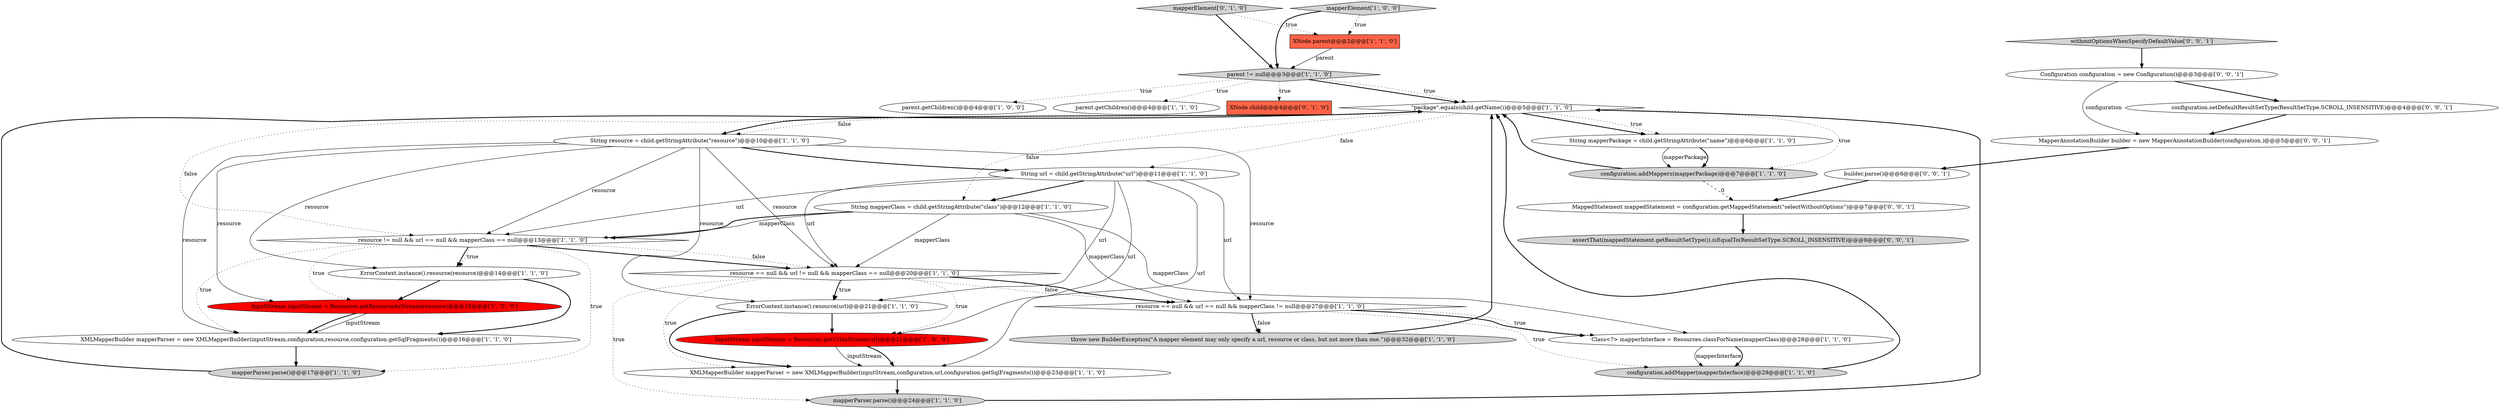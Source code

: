 digraph {
2 [style = filled, label = "mapperElement['1', '0', '0']", fillcolor = lightgray, shape = diamond image = "AAA0AAABBB1BBB"];
5 [style = filled, label = "configuration.addMapper(mapperInterface)@@@29@@@['1', '1', '0']", fillcolor = lightgray, shape = ellipse image = "AAA0AAABBB1BBB"];
9 [style = filled, label = "XNode parent@@@2@@@['1', '1', '0']", fillcolor = tomato, shape = box image = "AAA0AAABBB1BBB"];
33 [style = filled, label = "MapperAnnotationBuilder builder = new MapperAnnotationBuilder(configuration,)@@@5@@@['0', '0', '1']", fillcolor = white, shape = ellipse image = "AAA0AAABBB3BBB"];
7 [style = filled, label = "resource == null && url == null && mapperClass != null@@@27@@@['1', '1', '0']", fillcolor = white, shape = diamond image = "AAA0AAABBB1BBB"];
22 [style = filled, label = "parent != null@@@3@@@['1', '1', '0']", fillcolor = lightgray, shape = diamond image = "AAA0AAABBB1BBB"];
8 [style = filled, label = "parent.getChildren()@@@4@@@['1', '0', '0']", fillcolor = white, shape = ellipse image = "AAA0AAABBB1BBB"];
16 [style = filled, label = "Class<?> mapperInterface = Resources.classForName(mapperClass)@@@28@@@['1', '1', '0']", fillcolor = white, shape = ellipse image = "AAA0AAABBB1BBB"];
21 [style = filled, label = "ErrorContext.instance().resource(resource)@@@14@@@['1', '1', '0']", fillcolor = white, shape = ellipse image = "AAA0AAABBB1BBB"];
6 [style = filled, label = "resource != null && url == null && mapperClass == null@@@13@@@['1', '1', '0']", fillcolor = white, shape = diamond image = "AAA0AAABBB1BBB"];
12 [style = filled, label = "resource == null && url != null && mapperClass == null@@@20@@@['1', '1', '0']", fillcolor = white, shape = diamond image = "AAA0AAABBB1BBB"];
0 [style = filled, label = "String mapperPackage = child.getStringAttribute(\"name\")@@@6@@@['1', '1', '0']", fillcolor = white, shape = ellipse image = "AAA0AAABBB1BBB"];
18 [style = filled, label = "mapperParser.parse()@@@17@@@['1', '1', '0']", fillcolor = lightgray, shape = ellipse image = "AAA0AAABBB1BBB"];
31 [style = filled, label = "configuration.setDefaultResultSetType(ResultSetType.SCROLL_INSENSITIVE)@@@4@@@['0', '0', '1']", fillcolor = white, shape = ellipse image = "AAA0AAABBB3BBB"];
10 [style = filled, label = "parent.getChildren()@@@4@@@['1', '1', '0']", fillcolor = white, shape = ellipse image = "AAA0AAABBB1BBB"];
32 [style = filled, label = "Configuration configuration = new Configuration()@@@3@@@['0', '0', '1']", fillcolor = white, shape = ellipse image = "AAA0AAABBB3BBB"];
24 [style = filled, label = "ErrorContext.instance().resource(url)@@@21@@@['1', '1', '0']", fillcolor = white, shape = ellipse image = "AAA0AAABBB1BBB"];
17 [style = filled, label = "\"package\".equals(child.getName())@@@5@@@['1', '1', '0']", fillcolor = white, shape = diamond image = "AAA0AAABBB1BBB"];
15 [style = filled, label = "String url = child.getStringAttribute(\"url\")@@@11@@@['1', '1', '0']", fillcolor = white, shape = ellipse image = "AAA0AAABBB1BBB"];
20 [style = filled, label = "String mapperClass = child.getStringAttribute(\"class\")@@@12@@@['1', '1', '0']", fillcolor = white, shape = ellipse image = "AAA0AAABBB1BBB"];
26 [style = filled, label = "mapperElement['0', '1', '0']", fillcolor = lightgray, shape = diamond image = "AAA0AAABBB2BBB"];
1 [style = filled, label = "configuration.addMappers(mapperPackage)@@@7@@@['1', '1', '0']", fillcolor = lightgray, shape = ellipse image = "AAA0AAABBB1BBB"];
28 [style = filled, label = "withoutOptionsWhenSpecifyDefaultValue['0', '0', '1']", fillcolor = lightgray, shape = diamond image = "AAA0AAABBB3BBB"];
25 [style = filled, label = "XNode child@@@4@@@['0', '1', '0']", fillcolor = tomato, shape = box image = "AAA0AAABBB2BBB"];
4 [style = filled, label = "InputStream inputStream = Resources.getUrlAsStream(url)@@@21@@@['1', '0', '0']", fillcolor = red, shape = ellipse image = "AAA1AAABBB1BBB"];
27 [style = filled, label = "assertThat(mappedStatement.getResultSetType()).isEqualTo(ResultSetType.SCROLL_INSENSITIVE)@@@8@@@['0', '0', '1']", fillcolor = lightgray, shape = ellipse image = "AAA0AAABBB3BBB"];
13 [style = filled, label = "throw new BuilderException(\"A mapper element may only specify a url, resource or class, but not more than one.\")@@@32@@@['1', '1', '0']", fillcolor = lightgray, shape = ellipse image = "AAA0AAABBB1BBB"];
19 [style = filled, label = "mapperParser.parse()@@@24@@@['1', '1', '0']", fillcolor = lightgray, shape = ellipse image = "AAA0AAABBB1BBB"];
23 [style = filled, label = "XMLMapperBuilder mapperParser = new XMLMapperBuilder(inputStream,configuration,resource,configuration.getSqlFragments())@@@16@@@['1', '1', '0']", fillcolor = white, shape = ellipse image = "AAA0AAABBB1BBB"];
11 [style = filled, label = "XMLMapperBuilder mapperParser = new XMLMapperBuilder(inputStream,configuration,url,configuration.getSqlFragments())@@@23@@@['1', '1', '0']", fillcolor = white, shape = ellipse image = "AAA0AAABBB1BBB"];
30 [style = filled, label = "MappedStatement mappedStatement = configuration.getMappedStatement(\"selectWithoutOptions\")@@@7@@@['0', '0', '1']", fillcolor = white, shape = ellipse image = "AAA0AAABBB3BBB"];
29 [style = filled, label = "builder.parse()@@@6@@@['0', '0', '1']", fillcolor = white, shape = ellipse image = "AAA0AAABBB3BBB"];
3 [style = filled, label = "InputStream inputStream = Resources.getResourceAsStream(resource)@@@15@@@['1', '0', '0']", fillcolor = red, shape = ellipse image = "AAA1AAABBB1BBB"];
14 [style = filled, label = "String resource = child.getStringAttribute(\"resource\")@@@10@@@['1', '1', '0']", fillcolor = white, shape = ellipse image = "AAA0AAABBB1BBB"];
7->13 [style = bold, label=""];
14->6 [style = solid, label="resource"];
20->16 [style = solid, label="mapperClass"];
15->6 [style = solid, label="url"];
3->23 [style = solid, label="inputStream"];
17->0 [style = dotted, label="true"];
22->10 [style = dotted, label="true"];
12->7 [style = dotted, label="false"];
29->30 [style = bold, label=""];
15->12 [style = solid, label="url"];
6->21 [style = bold, label=""];
17->1 [style = dotted, label="true"];
1->30 [style = dashed, label="0"];
22->25 [style = dotted, label="true"];
30->27 [style = bold, label=""];
14->3 [style = solid, label="resource"];
17->6 [style = dotted, label="false"];
6->23 [style = dotted, label="true"];
18->17 [style = bold, label=""];
14->12 [style = solid, label="resource"];
17->14 [style = dotted, label="false"];
19->17 [style = bold, label=""];
20->6 [style = bold, label=""];
12->24 [style = bold, label=""];
11->19 [style = bold, label=""];
26->9 [style = dotted, label="true"];
5->17 [style = bold, label=""];
17->15 [style = dotted, label="false"];
4->11 [style = solid, label="inputStream"];
14->7 [style = solid, label="resource"];
12->7 [style = bold, label=""];
1->17 [style = bold, label=""];
26->22 [style = bold, label=""];
7->5 [style = dotted, label="true"];
12->11 [style = dotted, label="true"];
33->29 [style = bold, label=""];
6->12 [style = dotted, label="false"];
28->32 [style = bold, label=""];
13->17 [style = bold, label=""];
3->23 [style = bold, label=""];
9->22 [style = solid, label="parent"];
0->1 [style = solid, label="mapperPackage"];
22->8 [style = dotted, label="true"];
17->0 [style = bold, label=""];
6->18 [style = dotted, label="true"];
2->9 [style = dotted, label="true"];
15->7 [style = solid, label="url"];
14->23 [style = solid, label="resource"];
24->4 [style = bold, label=""];
12->19 [style = dotted, label="true"];
17->14 [style = bold, label=""];
24->11 [style = bold, label=""];
0->1 [style = bold, label=""];
15->11 [style = solid, label="url"];
15->20 [style = bold, label=""];
14->24 [style = solid, label="resource"];
31->33 [style = bold, label=""];
7->16 [style = bold, label=""];
15->4 [style = solid, label="url"];
16->5 [style = solid, label="mapperInterface"];
12->24 [style = dotted, label="true"];
15->24 [style = solid, label="url"];
7->16 [style = dotted, label="true"];
22->17 [style = bold, label=""];
16->5 [style = bold, label=""];
22->17 [style = dotted, label="true"];
14->15 [style = bold, label=""];
12->4 [style = dotted, label="true"];
7->13 [style = dotted, label="false"];
32->33 [style = solid, label="configuration"];
6->21 [style = dotted, label="true"];
6->3 [style = dotted, label="true"];
4->11 [style = bold, label=""];
2->22 [style = bold, label=""];
20->6 [style = solid, label="mapperClass"];
21->23 [style = bold, label=""];
23->18 [style = bold, label=""];
6->12 [style = bold, label=""];
32->31 [style = bold, label=""];
20->12 [style = solid, label="mapperClass"];
20->7 [style = solid, label="mapperClass"];
21->3 [style = bold, label=""];
17->20 [style = dotted, label="false"];
14->21 [style = solid, label="resource"];
}
